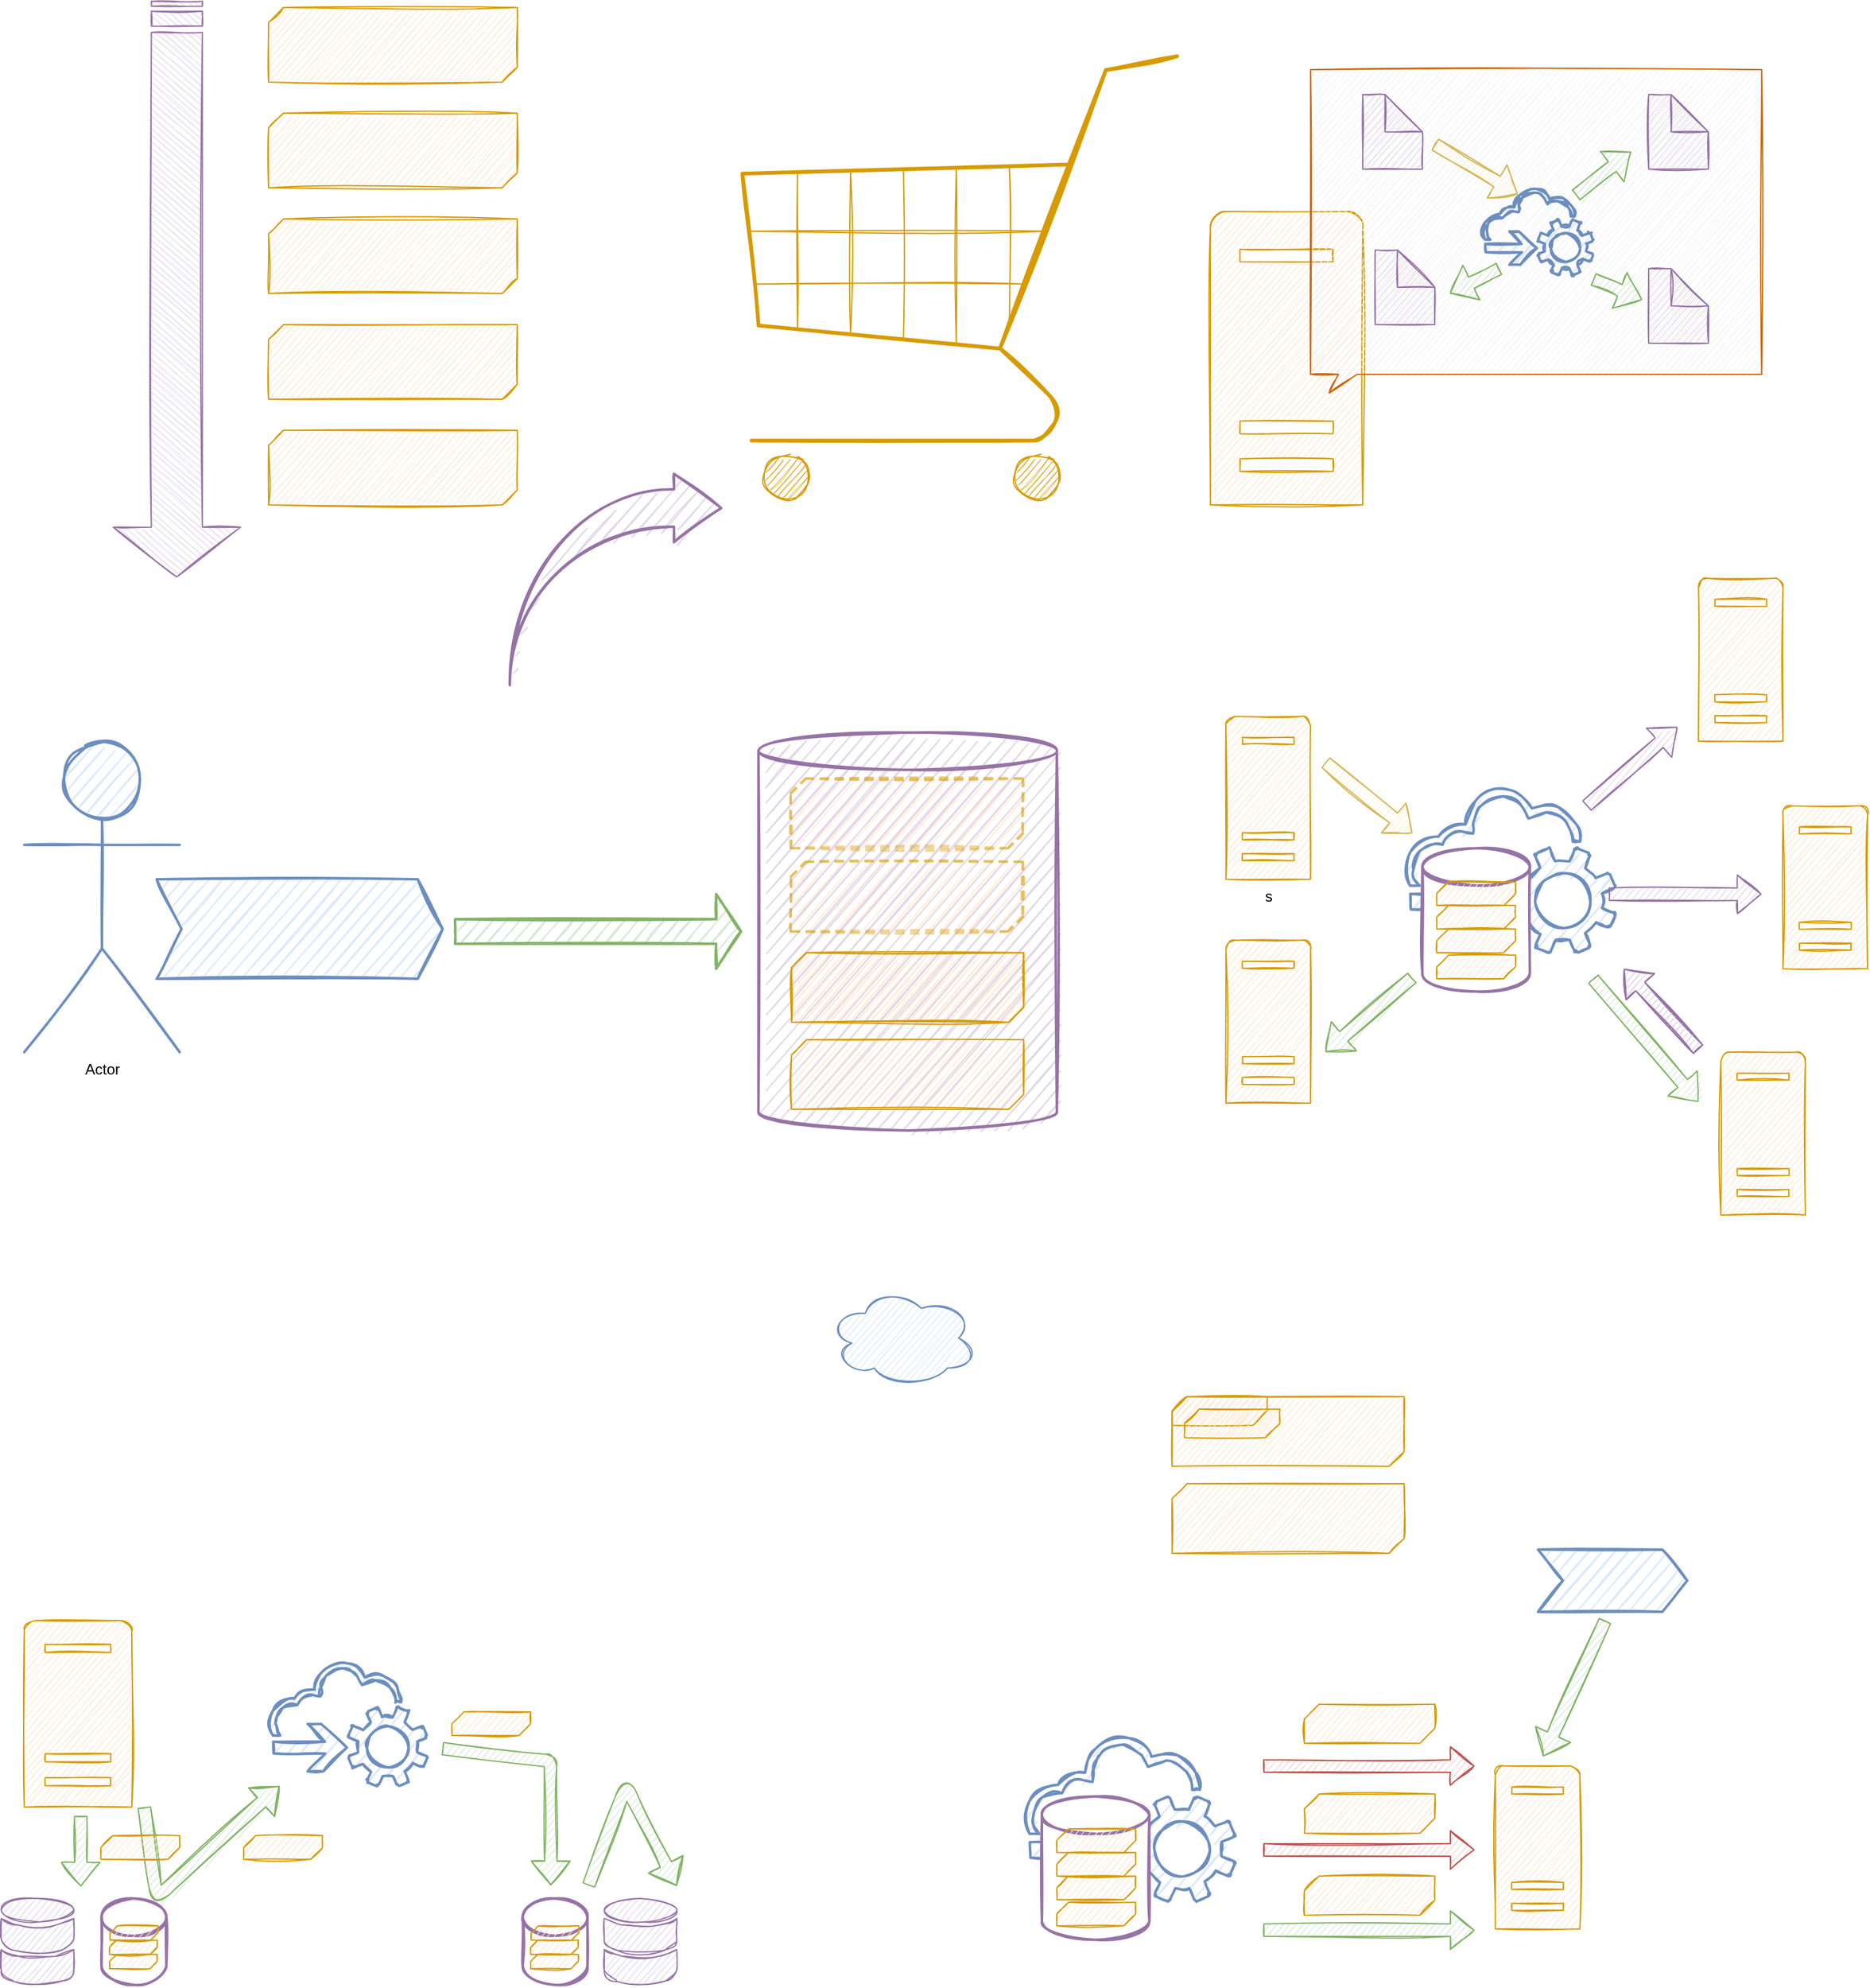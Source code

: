 <mxfile version="13.7.7" type="github">
  <diagram id="-E2YCFceys54YXSoa---" name="Page-1">
    <mxGraphModel dx="1485" dy="806" grid="1" gridSize="10" guides="1" tooltips="1" connect="1" arrows="1" fold="1" page="1" pageScale="1" pageWidth="827" pageHeight="1169" math="0" shadow="0">
      <root>
        <mxCell id="0" />
        <mxCell id="1" parent="0" />
        <mxCell id="iLII4UkVnO0XB78xDazX-25" value="" style="shape=cylinder3;whiteSpace=wrap;html=1;boundedLbl=1;backgroundOutline=1;size=15;shadow=0;sketch=1;strokeWidth=2;fillColor=#e1d5e7;strokeColor=#9673a6;" parent="1" vertex="1">
          <mxGeometry x="614" y="623" width="240" height="320" as="geometry" />
        </mxCell>
        <mxCell id="iLII4UkVnO0XB78xDazX-1" value="" style="html=1;shadow=0;dashed=0;align=center;verticalAlign=middle;shape=mxgraph.arrows2.stripedArrow;dy=0.6;dx=40;notch=25;rotation=90;fillColor=#e1d5e7;strokeColor=#9673a6;sketch=1;" parent="1" vertex="1">
          <mxGeometry x="-85.17" y="215.18" width="462.86" height="102.51" as="geometry" />
        </mxCell>
        <mxCell id="iLII4UkVnO0XB78xDazX-4" value="" style="verticalLabelPosition=bottom;verticalAlign=top;html=1;shape=mxgraph.basic.diag_snip_rect;dx=6;shadow=0;sketch=1;fillColor=#ffe6cc;strokeColor=#d79b00;" parent="1" vertex="1">
          <mxGeometry x="220" y="40" width="200" height="60" as="geometry" />
        </mxCell>
        <mxCell id="iLII4UkVnO0XB78xDazX-6" value="" style="verticalLabelPosition=bottom;verticalAlign=top;html=1;shape=mxgraph.basic.diag_snip_rect;dx=6;shadow=0;sketch=1;fillColor=#ffe6cc;strokeColor=#d79b00;" parent="1" vertex="1">
          <mxGeometry x="220" y="380" width="200" height="60" as="geometry" />
        </mxCell>
        <mxCell id="iLII4UkVnO0XB78xDazX-7" value="" style="verticalLabelPosition=bottom;verticalAlign=top;html=1;shape=mxgraph.basic.diag_snip_rect;dx=6;shadow=0;sketch=1;fillColor=#ffe6cc;strokeColor=#d79b00;" parent="1" vertex="1">
          <mxGeometry x="220" y="125" width="200" height="60" as="geometry" />
        </mxCell>
        <mxCell id="iLII4UkVnO0XB78xDazX-8" value="" style="verticalLabelPosition=bottom;verticalAlign=top;html=1;shape=mxgraph.basic.diag_snip_rect;dx=6;shadow=0;sketch=1;fillColor=#ffe6cc;strokeColor=#d79b00;" parent="1" vertex="1">
          <mxGeometry x="220" y="210" width="200" height="60" as="geometry" />
        </mxCell>
        <mxCell id="iLII4UkVnO0XB78xDazX-9" value="" style="verticalLabelPosition=bottom;verticalAlign=top;html=1;shape=mxgraph.basic.diag_snip_rect;dx=6;shadow=0;sketch=1;fillColor=#ffe6cc;strokeColor=#d79b00;" parent="1" vertex="1">
          <mxGeometry x="220" y="295" width="200" height="60" as="geometry" />
        </mxCell>
        <mxCell id="iLII4UkVnO0XB78xDazX-10" value="" style="verticalLabelPosition=bottom;shadow=0;dashed=0;align=center;html=1;verticalAlign=top;strokeWidth=2;shape=mxgraph.mockup.misc.shoppingCart;strokeColor=#d79b00;sketch=1;fillColor=#ffe6cc;perimeterSpacing=0;" parent="1" vertex="1">
          <mxGeometry x="590" y="70" width="370" height="370" as="geometry" />
        </mxCell>
        <mxCell id="iLII4UkVnO0XB78xDazX-12" value="" style="html=1;shadow=0;dashed=0;align=center;verticalAlign=middle;shape=mxgraph.arrows2.jumpInArrow;dy=15;dx=38;arrowHead=55;sketch=1;strokeWidth=2;fillColor=#e1d5e7;strokeColor=#9673a6;" parent="1" vertex="1">
          <mxGeometry x="414" y="415" width="170" height="170" as="geometry" />
        </mxCell>
        <mxCell id="iLII4UkVnO0XB78xDazX-15" value="" style="shape=step;perimeter=stepPerimeter;whiteSpace=wrap;html=1;fixedSize=1;shadow=0;sketch=1;strokeWidth=2;fillColor=#dae8fc;strokeColor=#6c8ebf;" parent="1" vertex="1">
          <mxGeometry x="130" y="741" width="230" height="80" as="geometry" />
        </mxCell>
        <mxCell id="iLII4UkVnO0XB78xDazX-22" value="" style="html=1;shadow=0;dashed=0;align=center;verticalAlign=middle;shape=mxgraph.arrows2.arrow;dy=0.67;dx=20;notch=0;sketch=1;strokeWidth=2;rotation=0;fillColor=#d5e8d4;strokeColor=#82b366;" parent="1" vertex="1">
          <mxGeometry x="370" y="753" width="230" height="60" as="geometry" />
        </mxCell>
        <mxCell id="iLII4UkVnO0XB78xDazX-11" value="" style="verticalLabelPosition=bottom;verticalAlign=top;html=1;shape=mxgraph.basic.diag_snip_rect;dx=6;shadow=0;sketch=1;fillColor=#ffe6cc;strokeColor=#d79b00;" parent="1" vertex="1">
          <mxGeometry x="640.67" y="870" width="186.67" height="56" as="geometry" />
        </mxCell>
        <mxCell id="iLII4UkVnO0XB78xDazX-26" value="Actor" style="shape=umlActor;verticalLabelPosition=bottom;verticalAlign=top;html=1;outlineConnect=0;shadow=0;sketch=1;strokeWidth=2;fillColor=#dae8fc;strokeColor=#6c8ebf;" parent="1" vertex="1">
          <mxGeometry x="23.5" y="630" width="125" height="250" as="geometry" />
        </mxCell>
        <mxCell id="iLII4UkVnO0XB78xDazX-28" value="" style="verticalLabelPosition=bottom;verticalAlign=top;html=1;shape=mxgraph.basic.diag_snip_rect;dx=6;shadow=0;sketch=1;fillColor=#ffe6cc;strokeColor=#d79b00;" parent="1" vertex="1">
          <mxGeometry x="640.67" y="800" width="186.67" height="56" as="geometry" />
        </mxCell>
        <mxCell id="iLII4UkVnO0XB78xDazX-31" value="" style="verticalLabelPosition=bottom;verticalAlign=top;html=1;shape=mxgraph.basic.diag_snip_rect;dx=6;shadow=0;sketch=1;fillColor=#ffe6cc;strokeColor=#d79b00;opacity=40;dashed=1;perimeterSpacing=1;strokeWidth=2;" parent="1" vertex="1">
          <mxGeometry x="640" y="660" width="186.67" height="56" as="geometry" />
        </mxCell>
        <mxCell id="iLII4UkVnO0XB78xDazX-32" value="" style="verticalLabelPosition=bottom;verticalAlign=top;html=1;shape=mxgraph.basic.diag_snip_rect;dx=6;shadow=0;sketch=1;fillColor=#ffe6cc;strokeColor=#d79b00;opacity=40;dashed=1;strokeWidth=2;perimeterSpacing=1;" parent="1" vertex="1">
          <mxGeometry x="640" y="727" width="186.67" height="56" as="geometry" />
        </mxCell>
        <mxCell id="iLII4UkVnO0XB78xDazX-33" value="s" style="pointerEvents=1;shadow=0;dashed=0;html=1;labelPosition=center;verticalLabelPosition=bottom;verticalAlign=top;outlineConnect=0;align=center;shape=mxgraph.office.servers.server_generic;sketch=1;strokeWidth=1;strokeColor=#d79b00;fillColor=#ffe6cc;" parent="1" vertex="1">
          <mxGeometry x="990" y="610" width="68.02" height="131" as="geometry" />
        </mxCell>
        <mxCell id="iLII4UkVnO0XB78xDazX-34" value="" style="pointerEvents=1;shadow=0;dashed=0;html=1;labelPosition=center;verticalLabelPosition=bottom;verticalAlign=top;outlineConnect=0;align=center;shape=mxgraph.office.servers.server_generic;sketch=1;strokeWidth=1;strokeColor=#d79b00;fillColor=#ffe6cc;" parent="1" vertex="1">
          <mxGeometry x="990" y="790" width="68.02" height="131" as="geometry" />
        </mxCell>
        <mxCell id="iLII4UkVnO0XB78xDazX-35" value="" style="pointerEvents=1;shadow=0;dashed=0;html=1;labelPosition=center;verticalLabelPosition=bottom;verticalAlign=top;outlineConnect=0;align=center;shape=mxgraph.office.servers.server_generic;sketch=1;strokeWidth=1;strokeColor=#d79b00;fillColor=#ffe6cc;" parent="1" vertex="1">
          <mxGeometry x="1370" y="499" width="68.02" height="131" as="geometry" />
        </mxCell>
        <mxCell id="iLII4UkVnO0XB78xDazX-36" value="" style="pointerEvents=1;shadow=0;dashed=0;html=1;labelPosition=center;verticalLabelPosition=bottom;verticalAlign=top;outlineConnect=0;align=center;shape=mxgraph.office.servers.server_generic;sketch=1;strokeWidth=1;strokeColor=#d79b00;fillColor=#ffe6cc;" parent="1" vertex="1">
          <mxGeometry x="1438.02" y="682" width="68.02" height="131" as="geometry" />
        </mxCell>
        <mxCell id="iLII4UkVnO0XB78xDazX-37" value="" style="pointerEvents=1;shadow=0;dashed=0;html=1;labelPosition=center;verticalLabelPosition=bottom;verticalAlign=top;outlineConnect=0;align=center;shape=mxgraph.office.servers.server_generic;sketch=1;strokeWidth=1;strokeColor=#d79b00;fillColor=#ffe6cc;" parent="1" vertex="1">
          <mxGeometry x="1388.02" y="880" width="68.02" height="131" as="geometry" />
        </mxCell>
        <mxCell id="iLII4UkVnO0XB78xDazX-38" value="" style="pointerEvents=1;shadow=0;dashed=0;html=1;strokeColor=#6c8ebf;fillColor=#dae8fc;labelPosition=center;verticalLabelPosition=bottom;outlineConnect=0;verticalAlign=top;align=center;shape=mxgraph.office.clouds.cloud_service_request;sketch=1;strokeWidth=2;" parent="1" vertex="1">
          <mxGeometry x="1133.34" y="667" width="169.57" height="133" as="geometry" />
        </mxCell>
        <mxCell id="iLII4UkVnO0XB78xDazX-39" value="" style="pointerEvents=1;shadow=0;dashed=0;html=1;labelPosition=center;verticalLabelPosition=bottom;verticalAlign=top;outlineConnect=0;align=center;shape=mxgraph.office.servers.server_generic;sketch=1;strokeWidth=1;strokeColor=#d79b00;fillColor=#ffe6cc;" parent="1" vertex="1">
          <mxGeometry x="977.46" y="204" width="122.54" height="236" as="geometry" />
        </mxCell>
        <mxCell id="iLII4UkVnO0XB78xDazX-41" value="" style="whiteSpace=wrap;html=1;shape=mxgraph.basic.rectCallout;dx=30;dy=15;boundedLbl=1;shadow=0;sketch=1;strokeColor=#CC6600;strokeWidth=1;fillColor=#F2F2F2;" parent="1" vertex="1">
          <mxGeometry x="1058.02" y="90" width="362.82" height="260" as="geometry" />
        </mxCell>
        <mxCell id="iLII4UkVnO0XB78xDazX-43" value="" style="pointerEvents=1;shadow=0;dashed=0;html=1;strokeColor=#6c8ebf;fillColor=#dae8fc;labelPosition=center;verticalLabelPosition=bottom;outlineConnect=0;verticalAlign=top;align=center;shape=mxgraph.office.clouds.cloud_service_request;sketch=1;strokeWidth=2;" parent="1" vertex="1">
          <mxGeometry x="1196" y="185" width="89.25" height="70" as="geometry" />
        </mxCell>
        <mxCell id="iLII4UkVnO0XB78xDazX-44" value="" style="shape=note;whiteSpace=wrap;html=1;backgroundOutline=1;darkOpacity=0.05;shadow=0;sketch=1;strokeColor=#9673a6;strokeWidth=1;fillColor=#e1d5e7;" parent="1" vertex="1">
          <mxGeometry x="1100" y="110" width="48" height="60" as="geometry" />
        </mxCell>
        <mxCell id="iLII4UkVnO0XB78xDazX-45" value="" style="shape=note;whiteSpace=wrap;html=1;backgroundOutline=1;darkOpacity=0.05;shadow=0;sketch=1;strokeColor=#9673a6;strokeWidth=1;fillColor=#e1d5e7;" parent="1" vertex="1">
          <mxGeometry x="1110" y="235" width="48" height="60" as="geometry" />
        </mxCell>
        <mxCell id="iLII4UkVnO0XB78xDazX-46" value="" style="shape=note;whiteSpace=wrap;html=1;backgroundOutline=1;darkOpacity=0.05;shadow=0;sketch=1;strokeColor=#9673a6;strokeWidth=1;fillColor=#e1d5e7;" parent="1" vertex="1">
          <mxGeometry x="1330" y="110" width="48" height="60" as="geometry" />
        </mxCell>
        <mxCell id="iLII4UkVnO0XB78xDazX-47" value="" style="shape=note;whiteSpace=wrap;html=1;backgroundOutline=1;darkOpacity=0.05;shadow=0;sketch=1;strokeColor=#9673a6;strokeWidth=1;fillColor=#e1d5e7;" parent="1" vertex="1">
          <mxGeometry x="1330" y="250" width="48" height="60" as="geometry" />
        </mxCell>
        <mxCell id="iLII4UkVnO0XB78xDazX-49" value="" style="shape=flexArrow;endArrow=classic;html=1;fillColor=#fff2cc;strokeColor=#d6b656;sketch=1;" parent="1" edge="1">
          <mxGeometry width="50" height="50" relative="1" as="geometry">
            <mxPoint x="1070" y="647" as="sourcePoint" />
            <mxPoint x="1140" y="704" as="targetPoint" />
          </mxGeometry>
        </mxCell>
        <mxCell id="iLII4UkVnO0XB78xDazX-50" value="" style="shape=flexArrow;endArrow=classic;html=1;fillColor=#fff2cc;strokeColor=#d6b656;sketch=1;" parent="1" edge="1">
          <mxGeometry width="50" height="50" relative="1" as="geometry">
            <mxPoint x="1158" y="150" as="sourcePoint" />
            <mxPoint x="1224.8" y="190" as="targetPoint" />
          </mxGeometry>
        </mxCell>
        <mxCell id="iLII4UkVnO0XB78xDazX-51" value="" style="shape=flexArrow;endArrow=classic;html=1;fillColor=#d5e8d4;strokeColor=#82b366;sketch=1;" parent="1" edge="1">
          <mxGeometry width="50" height="50" relative="1" as="geometry">
            <mxPoint x="1271.25" y="191.049" as="sourcePoint" />
            <mxPoint x="1316" y="156" as="targetPoint" />
          </mxGeometry>
        </mxCell>
        <mxCell id="iLII4UkVnO0XB78xDazX-52" value="" style="shape=flexArrow;endArrow=classic;html=1;fillColor=#d5e8d4;strokeColor=#82b366;sketch=1;" parent="1" edge="1">
          <mxGeometry width="50" height="50" relative="1" as="geometry">
            <mxPoint x="1285.25" y="258.566" as="sourcePoint" />
            <mxPoint x="1324.75" y="275" as="targetPoint" />
          </mxGeometry>
        </mxCell>
        <mxCell id="iLII4UkVnO0XB78xDazX-53" value="" style="shape=flexArrow;endArrow=classic;html=1;fillColor=#d5e8d4;strokeColor=#82b366;sketch=1;" parent="1" edge="1">
          <mxGeometry width="50" height="50" relative="1" as="geometry">
            <mxPoint x="1210" y="250" as="sourcePoint" />
            <mxPoint x="1170" y="270" as="targetPoint" />
          </mxGeometry>
        </mxCell>
        <mxCell id="iLII4UkVnO0XB78xDazX-56" value="" style="shape=flexArrow;endArrow=classic;html=1;fillColor=#d5e8d4;strokeColor=#82b366;sketch=1;" parent="1" edge="1">
          <mxGeometry width="50" height="50" relative="1" as="geometry">
            <mxPoint x="1285.25" y="820.996" as="sourcePoint" />
            <mxPoint x="1370" y="920" as="targetPoint" />
          </mxGeometry>
        </mxCell>
        <mxCell id="iLII4UkVnO0XB78xDazX-57" value="" style="shape=flexArrow;endArrow=classic;html=1;fillColor=#e1d5e7;strokeColor=#9673a6;sketch=1;" parent="1" edge="1">
          <mxGeometry width="50" height="50" relative="1" as="geometry">
            <mxPoint x="1280" y="681.996" as="sourcePoint" />
            <mxPoint x="1353.08" y="618.43" as="targetPoint" />
          </mxGeometry>
        </mxCell>
        <mxCell id="iLII4UkVnO0XB78xDazX-59" value="" style="shape=flexArrow;endArrow=classic;html=1;fillColor=#e1d5e7;strokeColor=#9673a6;sketch=1;" parent="1" edge="1">
          <mxGeometry width="50" height="50" relative="1" as="geometry">
            <mxPoint x="1297.76" y="752.996" as="sourcePoint" />
            <mxPoint x="1420.84" y="753" as="targetPoint" />
          </mxGeometry>
        </mxCell>
        <mxCell id="iLII4UkVnO0XB78xDazX-60" value="" style="shape=flexArrow;endArrow=classic;html=1;fillColor=#d5e8d4;strokeColor=#82b366;sketch=1;" parent="1" edge="1">
          <mxGeometry width="50" height="50" relative="1" as="geometry">
            <mxPoint x="1140" y="820" as="sourcePoint" />
            <mxPoint x="1070" y="880" as="targetPoint" />
          </mxGeometry>
        </mxCell>
        <mxCell id="7lr2rz03gfGC7urVkQZh-1" value="" style="shape=flexArrow;endArrow=classic;html=1;fillColor=#e1d5e7;strokeColor=#9673a6;sketch=1;" edge="1" parent="1">
          <mxGeometry width="50" height="50" relative="1" as="geometry">
            <mxPoint x="1370.0" y="877.996" as="sourcePoint" />
            <mxPoint x="1310" y="813" as="targetPoint" />
          </mxGeometry>
        </mxCell>
        <mxCell id="7lr2rz03gfGC7urVkQZh-2" value="" style="shape=flexArrow;endArrow=classic;html=1;fillColor=#e1d5e7;strokeColor=#9673a6;sketch=1;" edge="1" parent="1">
          <mxGeometry width="50" height="50" relative="1" as="geometry">
            <mxPoint x="1370" y="877.996" as="sourcePoint" />
            <mxPoint x="1310" y="813" as="targetPoint" />
          </mxGeometry>
        </mxCell>
        <mxCell id="7lr2rz03gfGC7urVkQZh-5" value="" style="verticalLabelPosition=bottom;verticalAlign=top;html=1;shape=mxgraph.basic.diag_snip_rect;dx=6;shadow=0;sketch=1;fillColor=#ffe6cc;strokeColor=#d79b00;opacity=40;dashed=1;perimeterSpacing=1;strokeWidth=2;" vertex="1" parent="1">
          <mxGeometry x="640" y="660" width="186.67" height="56" as="geometry" />
        </mxCell>
        <mxCell id="7lr2rz03gfGC7urVkQZh-6" value="" style="verticalLabelPosition=bottom;verticalAlign=top;html=1;shape=mxgraph.basic.diag_snip_rect;dx=6;shadow=0;sketch=1;fillColor=#ffe6cc;strokeColor=#d79b00;opacity=40;dashed=1;strokeWidth=2;perimeterSpacing=1;" vertex="1" parent="1">
          <mxGeometry x="640" y="727" width="186.67" height="56" as="geometry" />
        </mxCell>
        <mxCell id="7lr2rz03gfGC7urVkQZh-7" value="" style="verticalLabelPosition=bottom;verticalAlign=top;html=1;shape=mxgraph.basic.diag_snip_rect;dx=6;shadow=0;sketch=1;fillColor=#ffe6cc;strokeColor=#d79b00;" vertex="1" parent="1">
          <mxGeometry x="640.67" y="800" width="186.67" height="56" as="geometry" />
        </mxCell>
        <mxCell id="7lr2rz03gfGC7urVkQZh-8" value="" style="shape=cylinder3;whiteSpace=wrap;html=1;boundedLbl=1;backgroundOutline=1;size=15;shadow=0;sketch=1;strokeWidth=2;strokeColor=#9673a6;fillColor=#FFFFFF;" vertex="1" parent="1">
          <mxGeometry x="1148" y="716" width="86.42" height="115.23" as="geometry" />
        </mxCell>
        <mxCell id="7lr2rz03gfGC7urVkQZh-9" value="" style="verticalLabelPosition=bottom;verticalAlign=top;html=1;shape=mxgraph.basic.diag_snip_rect;dx=6;shadow=0;sketch=1;fillColor=#ffe6cc;strokeColor=#d79b00;" vertex="1" parent="1">
          <mxGeometry x="946.67" y="1227" width="186.67" height="56" as="geometry" />
        </mxCell>
        <mxCell id="7lr2rz03gfGC7urVkQZh-10" value="" style="verticalLabelPosition=bottom;verticalAlign=top;html=1;shape=mxgraph.basic.diag_snip_rect;dx=6;shadow=0;sketch=1;fillColor=#ffe6cc;strokeColor=#d79b00;" vertex="1" parent="1">
          <mxGeometry x="946.67" y="1157" width="186.67" height="56" as="geometry" />
        </mxCell>
        <mxCell id="7lr2rz03gfGC7urVkQZh-15" value="" style="verticalLabelPosition=bottom;verticalAlign=top;html=1;shape=mxgraph.basic.diag_snip_rect;dx=6;shadow=0;sketch=1;fillColor=#ffe6cc;strokeColor=#d79b00;" vertex="1" parent="1">
          <mxGeometry x="946.67" y="1157" width="76.67" height="23" as="geometry" />
        </mxCell>
        <mxCell id="7lr2rz03gfGC7urVkQZh-16" value="" style="verticalLabelPosition=bottom;verticalAlign=top;html=1;shape=mxgraph.basic.diag_snip_rect;dx=6;shadow=0;sketch=1;fillColor=#ffe6cc;strokeColor=#d79b00;" vertex="1" parent="1">
          <mxGeometry x="1159.54" y="743" width="63.34" height="19" as="geometry" />
        </mxCell>
        <mxCell id="7lr2rz03gfGC7urVkQZh-17" value="" style="verticalLabelPosition=bottom;verticalAlign=top;html=1;shape=mxgraph.basic.diag_snip_rect;dx=6;shadow=0;sketch=1;fillColor=#ffe6cc;strokeColor=#d79b00;" vertex="1" parent="1">
          <mxGeometry x="956.67" y="1167" width="76.67" height="23" as="geometry" />
        </mxCell>
        <mxCell id="7lr2rz03gfGC7urVkQZh-18" value="" style="verticalLabelPosition=bottom;verticalAlign=top;html=1;shape=mxgraph.basic.diag_snip_rect;dx=6;shadow=0;sketch=1;fillColor=#ffe6cc;strokeColor=#d79b00;" vertex="1" parent="1">
          <mxGeometry x="1159.54" y="762" width="63.34" height="19" as="geometry" />
        </mxCell>
        <mxCell id="7lr2rz03gfGC7urVkQZh-19" value="" style="verticalLabelPosition=bottom;verticalAlign=top;html=1;shape=mxgraph.basic.diag_snip_rect;dx=6;shadow=0;sketch=1;fillColor=#ffe6cc;strokeColor=#d79b00;" vertex="1" parent="1">
          <mxGeometry x="1159.54" y="781" width="63.34" height="19" as="geometry" />
        </mxCell>
        <mxCell id="7lr2rz03gfGC7urVkQZh-22" value="" style="verticalLabelPosition=bottom;verticalAlign=top;html=1;shape=mxgraph.basic.diag_snip_rect;dx=6;shadow=0;sketch=1;fillColor=#ffe6cc;strokeColor=#d79b00;" vertex="1" parent="1">
          <mxGeometry x="1159.54" y="802" width="63.34" height="19" as="geometry" />
        </mxCell>
        <mxCell id="7lr2rz03gfGC7urVkQZh-24" value="" style="ellipse;shape=cloud;whiteSpace=wrap;html=1;fillColor=#dae8fc;strokeColor=#6c8ebf;sketch=1;" vertex="1" parent="1">
          <mxGeometry x="670" y="1070" width="120" height="80" as="geometry" />
        </mxCell>
        <mxCell id="7lr2rz03gfGC7urVkQZh-26" value="" style="pointerEvents=1;shadow=0;dashed=0;html=1;labelPosition=center;verticalLabelPosition=bottom;verticalAlign=top;outlineConnect=0;align=center;shape=mxgraph.office.servers.server_generic;sketch=1;strokeWidth=1;strokeColor=#d79b00;fillColor=#ffe6cc;" vertex="1" parent="1">
          <mxGeometry x="23.5" y="1337" width="86.5" height="150" as="geometry" />
        </mxCell>
        <mxCell id="7lr2rz03gfGC7urVkQZh-28" value="" style="pointerEvents=1;shadow=0;dashed=0;html=1;labelPosition=center;verticalLabelPosition=bottom;verticalAlign=top;outlineConnect=0;align=center;shape=mxgraph.office.servers.server_generic;sketch=1;strokeWidth=1;strokeColor=#d79b00;fillColor=#ffe6cc;" vertex="1" parent="1">
          <mxGeometry x="1206.62" y="1454" width="68.02" height="131" as="geometry" />
        </mxCell>
        <mxCell id="7lr2rz03gfGC7urVkQZh-30" value="" style="pointerEvents=1;shadow=0;dashed=0;html=1;strokeColor=#6c8ebf;fillColor=#dae8fc;labelPosition=center;verticalLabelPosition=bottom;outlineConnect=0;verticalAlign=top;align=center;shape=mxgraph.office.clouds.cloud_service_request;sketch=1;strokeWidth=2;" vertex="1" parent="1">
          <mxGeometry x="220" y="1370" width="127.5" height="100" as="geometry" />
        </mxCell>
        <mxCell id="7lr2rz03gfGC7urVkQZh-34" value="" style="shape=flexArrow;endArrow=classic;html=1;fillColor=#d5e8d4;strokeColor=#82b366;sketch=1;" edge="1" parent="1">
          <mxGeometry width="50" height="50" relative="1" as="geometry">
            <mxPoint x="68.93" y="1494" as="sourcePoint" />
            <mxPoint x="69.01" y="1551" as="targetPoint" />
          </mxGeometry>
        </mxCell>
        <mxCell id="7lr2rz03gfGC7urVkQZh-38" value="" style="shape=cylinder3;whiteSpace=wrap;html=1;boundedLbl=1;backgroundOutline=1;size=15;shadow=0;sketch=1;strokeWidth=2;strokeColor=#9673a6;fillColor=#FFFFFF;" vertex="1" parent="1">
          <mxGeometry x="85.66" y="1560.5" width="52.12" height="69.5" as="geometry" />
        </mxCell>
        <mxCell id="7lr2rz03gfGC7urVkQZh-45" value="" style="shadow=0;dashed=0;html=1;strokeColor=#9673a6;fillColor=#e1d5e7;labelPosition=center;verticalLabelPosition=bottom;verticalAlign=top;outlineConnect=0;align=center;shape=mxgraph.office.databases.database_mini_2;sketch=1;" vertex="1" parent="1">
          <mxGeometry x="5" y="1560.5" width="58.33" height="70" as="geometry" />
        </mxCell>
        <mxCell id="7lr2rz03gfGC7urVkQZh-46" value="" style="shape=flexArrow;endArrow=classic;html=1;fillColor=#d5e8d4;strokeColor=#82b366;sketch=1;" edge="1" parent="1" target="7lr2rz03gfGC7urVkQZh-30">
          <mxGeometry width="50" height="50" relative="1" as="geometry">
            <mxPoint x="120" y="1487" as="sourcePoint" />
            <mxPoint x="200" y="1420" as="targetPoint" />
            <Array as="points">
              <mxPoint x="130" y="1560" />
            </Array>
          </mxGeometry>
        </mxCell>
        <mxCell id="7lr2rz03gfGC7urVkQZh-47" value="" style="shape=flexArrow;endArrow=classic;html=1;fillColor=#d5e8d4;strokeColor=#82b366;sketch=1;" edge="1" parent="1">
          <mxGeometry width="50" height="50" relative="1" as="geometry">
            <mxPoint x="359.73" y="1440" as="sourcePoint" />
            <mxPoint x="447" y="1550" as="targetPoint" />
            <Array as="points">
              <mxPoint x="446.73" y="1450" />
            </Array>
          </mxGeometry>
        </mxCell>
        <mxCell id="7lr2rz03gfGC7urVkQZh-48" value="" style="shape=flexArrow;endArrow=classic;html=1;fillColor=#d5e8d4;strokeColor=#82b366;sketch=1;" edge="1" parent="1">
          <mxGeometry width="50" height="50" relative="1" as="geometry">
            <mxPoint x="477.44" y="1550" as="sourcePoint" />
            <mxPoint x="548.33" y="1550.5" as="targetPoint" />
            <Array as="points">
              <mxPoint x="507.44" y="1470" />
            </Array>
          </mxGeometry>
        </mxCell>
        <mxCell id="7lr2rz03gfGC7urVkQZh-49" value="" style="shadow=0;dashed=0;html=1;strokeColor=#9673a6;fillColor=#e1d5e7;labelPosition=center;verticalLabelPosition=bottom;verticalAlign=top;outlineConnect=0;align=center;shape=mxgraph.office.databases.database_mini_2;sketch=1;" vertex="1" parent="1">
          <mxGeometry x="490" y="1560.5" width="58.33" height="70" as="geometry" />
        </mxCell>
        <mxCell id="7lr2rz03gfGC7urVkQZh-50" value="" style="verticalLabelPosition=bottom;verticalAlign=top;html=1;shape=mxgraph.basic.diag_snip_rect;dx=6;shadow=0;sketch=1;fillColor=#ffe6cc;strokeColor=#d79b00;" vertex="1" parent="1">
          <mxGeometry x="200.0" y="1510" width="63.34" height="19" as="geometry" />
        </mxCell>
        <mxCell id="7lr2rz03gfGC7urVkQZh-51" value="" style="verticalLabelPosition=bottom;verticalAlign=top;html=1;shape=mxgraph.basic.diag_snip_rect;dx=6;shadow=0;sketch=1;fillColor=#ffe6cc;strokeColor=#d79b00;" vertex="1" parent="1">
          <mxGeometry x="367.43" y="1410.5" width="63.34" height="19" as="geometry" />
        </mxCell>
        <mxCell id="7lr2rz03gfGC7urVkQZh-57" value="" style="verticalLabelPosition=bottom;verticalAlign=top;html=1;shape=mxgraph.basic.diag_snip_rect;dx=6;shadow=0;sketch=1;fillColor=#ffe6cc;strokeColor=#d79b00;" vertex="1" parent="1">
          <mxGeometry x="92.09" y="1594" width="38.34" height="11.5" as="geometry" />
        </mxCell>
        <mxCell id="7lr2rz03gfGC7urVkQZh-58" value="" style="verticalLabelPosition=bottom;verticalAlign=top;html=1;shape=mxgraph.basic.diag_snip_rect;dx=6;shadow=0;sketch=1;fillColor=#ffe6cc;strokeColor=#d79b00;" vertex="1" parent="1">
          <mxGeometry x="92.09" y="1605.5" width="38.34" height="11.5" as="geometry" />
        </mxCell>
        <mxCell id="7lr2rz03gfGC7urVkQZh-59" value="" style="verticalLabelPosition=bottom;verticalAlign=top;html=1;shape=mxgraph.basic.diag_snip_rect;dx=6;shadow=0;sketch=1;fillColor=#ffe6cc;strokeColor=#d79b00;" vertex="1" parent="1">
          <mxGeometry x="92.55" y="1582.5" width="38.34" height="11.5" as="geometry" />
        </mxCell>
        <mxCell id="7lr2rz03gfGC7urVkQZh-62" value="" style="verticalLabelPosition=bottom;verticalAlign=top;html=1;shape=mxgraph.basic.diag_snip_rect;dx=6;shadow=0;sketch=1;fillColor=#ffe6cc;strokeColor=#d79b00;" vertex="1" parent="1">
          <mxGeometry x="85.16" y="1510" width="63.34" height="19" as="geometry" />
        </mxCell>
        <mxCell id="7lr2rz03gfGC7urVkQZh-63" value="" style="shape=cylinder3;whiteSpace=wrap;html=1;boundedLbl=1;backgroundOutline=1;size=15;shadow=0;sketch=1;strokeWidth=2;strokeColor=#9673a6;fillColor=#FFFFFF;" vertex="1" parent="1">
          <mxGeometry x="424.34" y="1560.5" width="52.12" height="69.5" as="geometry" />
        </mxCell>
        <mxCell id="7lr2rz03gfGC7urVkQZh-64" value="" style="verticalLabelPosition=bottom;verticalAlign=top;html=1;shape=mxgraph.basic.diag_snip_rect;dx=6;shadow=0;sketch=1;fillColor=#ffe6cc;strokeColor=#d79b00;" vertex="1" parent="1">
          <mxGeometry x="430.77" y="1594" width="38.34" height="11.5" as="geometry" />
        </mxCell>
        <mxCell id="7lr2rz03gfGC7urVkQZh-65" value="" style="verticalLabelPosition=bottom;verticalAlign=top;html=1;shape=mxgraph.basic.diag_snip_rect;dx=6;shadow=0;sketch=1;fillColor=#ffe6cc;strokeColor=#d79b00;" vertex="1" parent="1">
          <mxGeometry x="430.77" y="1605.5" width="38.34" height="11.5" as="geometry" />
        </mxCell>
        <mxCell id="7lr2rz03gfGC7urVkQZh-66" value="" style="verticalLabelPosition=bottom;verticalAlign=top;html=1;shape=mxgraph.basic.diag_snip_rect;dx=6;shadow=0;sketch=1;fillColor=#ffe6cc;strokeColor=#d79b00;" vertex="1" parent="1">
          <mxGeometry x="431.23" y="1582.5" width="38.34" height="11.5" as="geometry" />
        </mxCell>
        <mxCell id="7lr2rz03gfGC7urVkQZh-68" value="" style="pointerEvents=1;shadow=0;dashed=0;html=1;strokeColor=#6c8ebf;fillColor=#dae8fc;labelPosition=center;verticalLabelPosition=bottom;outlineConnect=0;verticalAlign=top;align=center;shape=mxgraph.office.clouds.cloud_service_request;sketch=1;strokeWidth=2;" vertex="1" parent="1">
          <mxGeometry x="827.34" y="1429.5" width="169.57" height="133" as="geometry" />
        </mxCell>
        <mxCell id="7lr2rz03gfGC7urVkQZh-69" value="" style="shape=cylinder3;whiteSpace=wrap;html=1;boundedLbl=1;backgroundOutline=1;size=15;shadow=0;sketch=1;strokeWidth=2;strokeColor=#9673a6;fillColor=#FFFFFF;" vertex="1" parent="1">
          <mxGeometry x="842" y="1478.5" width="86.42" height="115.23" as="geometry" />
        </mxCell>
        <mxCell id="7lr2rz03gfGC7urVkQZh-70" value="" style="verticalLabelPosition=bottom;verticalAlign=top;html=1;shape=mxgraph.basic.diag_snip_rect;dx=6;shadow=0;sketch=1;fillColor=#ffe6cc;strokeColor=#d79b00;" vertex="1" parent="1">
          <mxGeometry x="854" y="1504.5" width="63.34" height="19" as="geometry" />
        </mxCell>
        <mxCell id="7lr2rz03gfGC7urVkQZh-71" value="" style="verticalLabelPosition=bottom;verticalAlign=top;html=1;shape=mxgraph.basic.diag_snip_rect;dx=6;shadow=0;sketch=1;fillColor=#ffe6cc;strokeColor=#d79b00;" vertex="1" parent="1">
          <mxGeometry x="854" y="1523.5" width="63.34" height="19" as="geometry" />
        </mxCell>
        <mxCell id="7lr2rz03gfGC7urVkQZh-72" value="" style="verticalLabelPosition=bottom;verticalAlign=top;html=1;shape=mxgraph.basic.diag_snip_rect;dx=6;shadow=0;sketch=1;fillColor=#ffe6cc;strokeColor=#d79b00;" vertex="1" parent="1">
          <mxGeometry x="854" y="1542.5" width="63.34" height="19" as="geometry" />
        </mxCell>
        <mxCell id="7lr2rz03gfGC7urVkQZh-73" value="" style="verticalLabelPosition=bottom;verticalAlign=top;html=1;shape=mxgraph.basic.diag_snip_rect;dx=6;shadow=0;sketch=1;fillColor=#ffe6cc;strokeColor=#d79b00;" vertex="1" parent="1">
          <mxGeometry x="854" y="1563.5" width="63.34" height="19" as="geometry" />
        </mxCell>
        <mxCell id="7lr2rz03gfGC7urVkQZh-75" value="" style="shape=flexArrow;endArrow=classic;html=1;fillColor=#f8cecc;strokeColor=#b85450;sketch=1;" edge="1" parent="1">
          <mxGeometry width="50" height="50" relative="1" as="geometry">
            <mxPoint x="1020.0" y="1453.996" as="sourcePoint" />
            <mxPoint x="1190" y="1454" as="targetPoint" />
          </mxGeometry>
        </mxCell>
        <mxCell id="7lr2rz03gfGC7urVkQZh-76" value="" style="shape=flexArrow;endArrow=classic;html=1;fillColor=#f8cecc;strokeColor=#b85450;sketch=1;" edge="1" parent="1">
          <mxGeometry width="50" height="50" relative="1" as="geometry">
            <mxPoint x="1020" y="1521.496" as="sourcePoint" />
            <mxPoint x="1190" y="1521.5" as="targetPoint" />
          </mxGeometry>
        </mxCell>
        <mxCell id="7lr2rz03gfGC7urVkQZh-77" value="" style="shape=flexArrow;endArrow=classic;html=1;fillColor=#d5e8d4;strokeColor=#82b366;sketch=1;" edge="1" parent="1">
          <mxGeometry width="50" height="50" relative="1" as="geometry">
            <mxPoint x="1020" y="1585.996" as="sourcePoint" />
            <mxPoint x="1190" y="1586" as="targetPoint" />
          </mxGeometry>
        </mxCell>
        <mxCell id="7lr2rz03gfGC7urVkQZh-78" value="" style="verticalLabelPosition=bottom;verticalAlign=top;html=1;shape=mxgraph.basic.diag_snip_rect;dx=6;shadow=0;sketch=1;fillColor=#ffe6cc;strokeColor=#d79b00;" vertex="1" parent="1">
          <mxGeometry x="1053" y="1404.25" width="105" height="31.5" as="geometry" />
        </mxCell>
        <mxCell id="7lr2rz03gfGC7urVkQZh-79" value="" style="verticalLabelPosition=bottom;verticalAlign=top;html=1;shape=mxgraph.basic.diag_snip_rect;dx=6;shadow=0;sketch=1;fillColor=#ffe6cc;strokeColor=#d79b00;" vertex="1" parent="1">
          <mxGeometry x="1053" y="1476.5" width="105" height="31.5" as="geometry" />
        </mxCell>
        <mxCell id="7lr2rz03gfGC7urVkQZh-80" value="" style="verticalLabelPosition=bottom;verticalAlign=top;html=1;shape=mxgraph.basic.diag_snip_rect;dx=6;shadow=0;sketch=1;fillColor=#ffe6cc;strokeColor=#d79b00;" vertex="1" parent="1">
          <mxGeometry x="1053" y="1542.5" width="105" height="31.5" as="geometry" />
        </mxCell>
        <mxCell id="7lr2rz03gfGC7urVkQZh-81" value="" style="shape=step;perimeter=stepPerimeter;whiteSpace=wrap;html=1;fixedSize=1;sketch=1;strokeWidth=2;fillColor=#dae8fc;strokeColor=#6c8ebf;" vertex="1" parent="1">
          <mxGeometry x="1241" y="1280" width="120" height="50" as="geometry" />
        </mxCell>
        <mxCell id="7lr2rz03gfGC7urVkQZh-82" value="" style="shape=flexArrow;endArrow=classic;html=1;fillColor=#d5e8d4;strokeColor=#82b366;sketch=1;" edge="1" parent="1">
          <mxGeometry width="50" height="50" relative="1" as="geometry">
            <mxPoint x="1295" y="1337" as="sourcePoint" />
            <mxPoint x="1245" y="1446.42" as="targetPoint" />
          </mxGeometry>
        </mxCell>
      </root>
    </mxGraphModel>
  </diagram>
</mxfile>
